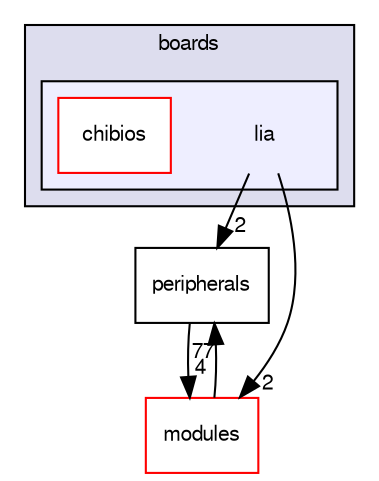 digraph "sw/airborne/boards/lia" {
  compound=true
  node [ fontsize="10", fontname="FreeSans"];
  edge [ labelfontsize="10", labelfontname="FreeSans"];
  subgraph clusterdir_e030268cd18297cf6282390f76bfcf7f {
    graph [ bgcolor="#ddddee", pencolor="black", label="boards" fontname="FreeSans", fontsize="10", URL="dir_e030268cd18297cf6282390f76bfcf7f.html"]
  subgraph clusterdir_61f9b35e17072e817ba1b199e0e0fa7c {
    graph [ bgcolor="#eeeeff", pencolor="black", label="" URL="dir_61f9b35e17072e817ba1b199e0e0fa7c.html"];
    dir_61f9b35e17072e817ba1b199e0e0fa7c [shape=plaintext label="lia"];
    dir_b627a1701307072237fbfab8c873ed61 [shape=box label="chibios" color="red" fillcolor="white" style="filled" URL="dir_b627a1701307072237fbfab8c873ed61.html"];
  }
  }
  dir_0a48ba2c0a76794adfddddc873522f67 [shape=box label="peripherals" URL="dir_0a48ba2c0a76794adfddddc873522f67.html"];
  dir_c2abcdd6ccb39c3582929c0e3f5651c2 [shape=box label="modules" fillcolor="white" style="filled" color="red" URL="dir_c2abcdd6ccb39c3582929c0e3f5651c2.html"];
  dir_0a48ba2c0a76794adfddddc873522f67->dir_c2abcdd6ccb39c3582929c0e3f5651c2 [headlabel="4", labeldistance=1.5 headhref="dir_000109_000031.html"];
  dir_61f9b35e17072e817ba1b199e0e0fa7c->dir_0a48ba2c0a76794adfddddc873522f67 [headlabel="2", labeldistance=1.5 headhref="dir_000045_000109.html"];
  dir_61f9b35e17072e817ba1b199e0e0fa7c->dir_c2abcdd6ccb39c3582929c0e3f5651c2 [headlabel="2", labeldistance=1.5 headhref="dir_000045_000031.html"];
  dir_c2abcdd6ccb39c3582929c0e3f5651c2->dir_0a48ba2c0a76794adfddddc873522f67 [headlabel="77", labeldistance=1.5 headhref="dir_000031_000109.html"];
}
